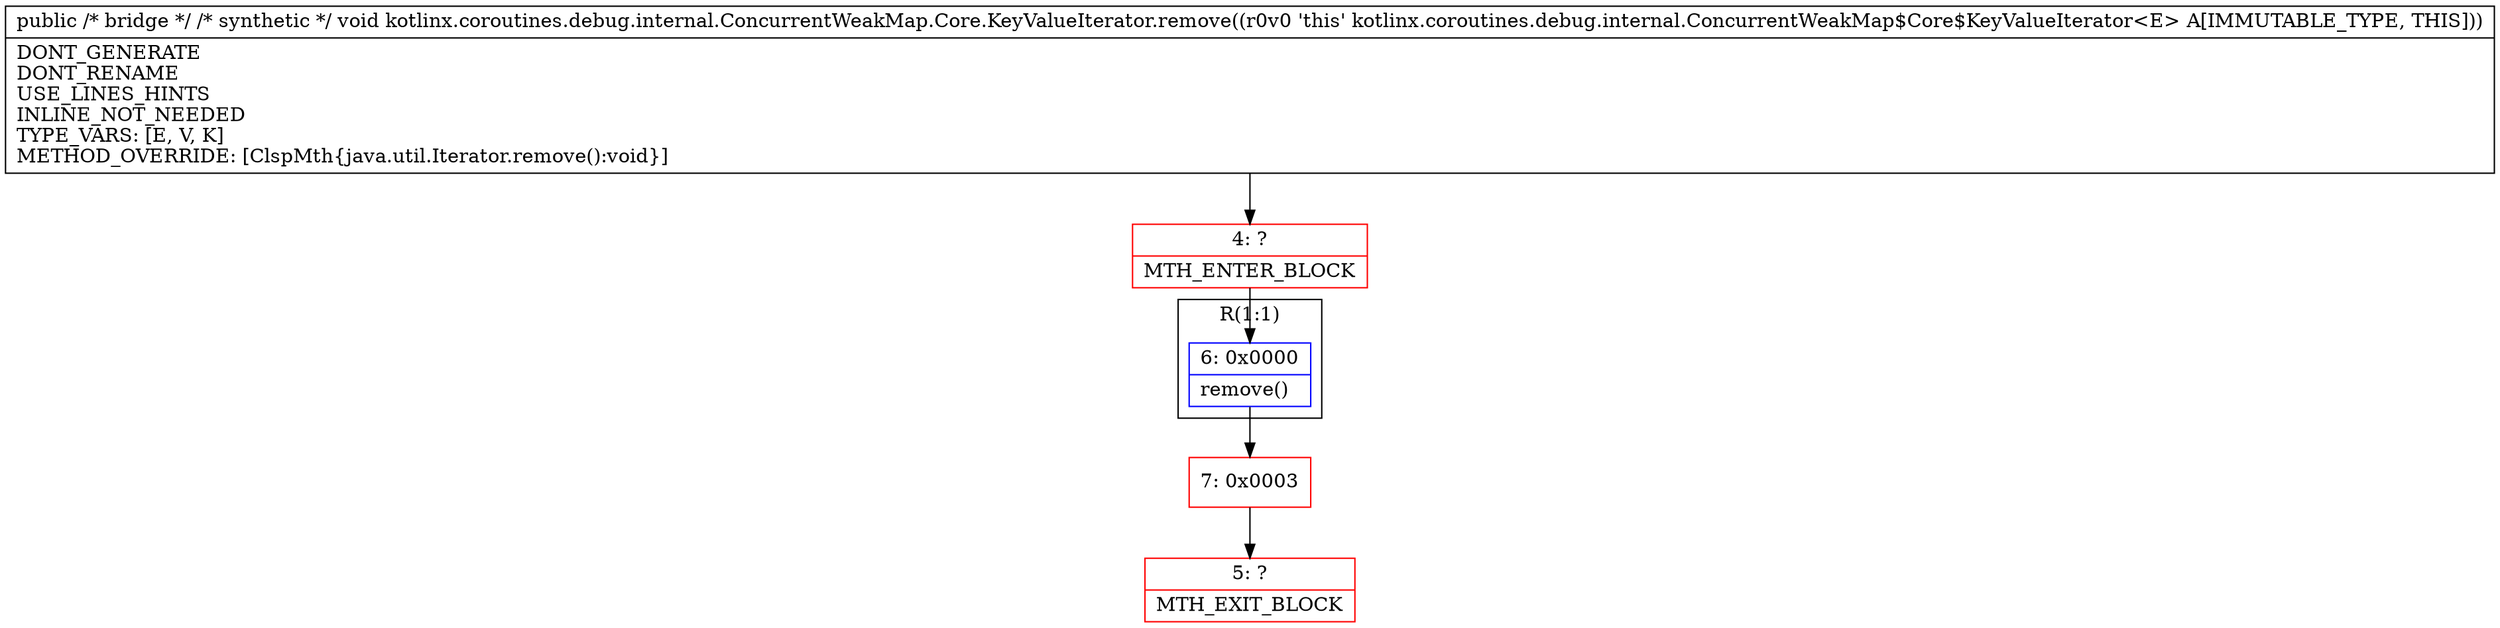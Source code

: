 digraph "CFG forkotlinx.coroutines.debug.internal.ConcurrentWeakMap.Core.KeyValueIterator.remove()V" {
subgraph cluster_Region_1310770928 {
label = "R(1:1)";
node [shape=record,color=blue];
Node_6 [shape=record,label="{6\:\ 0x0000|remove()\l}"];
}
Node_4 [shape=record,color=red,label="{4\:\ ?|MTH_ENTER_BLOCK\l}"];
Node_7 [shape=record,color=red,label="{7\:\ 0x0003}"];
Node_5 [shape=record,color=red,label="{5\:\ ?|MTH_EXIT_BLOCK\l}"];
MethodNode[shape=record,label="{public \/* bridge *\/ \/* synthetic *\/ void kotlinx.coroutines.debug.internal.ConcurrentWeakMap.Core.KeyValueIterator.remove((r0v0 'this' kotlinx.coroutines.debug.internal.ConcurrentWeakMap$Core$KeyValueIterator\<E\> A[IMMUTABLE_TYPE, THIS]))  | DONT_GENERATE\lDONT_RENAME\lUSE_LINES_HINTS\lINLINE_NOT_NEEDED\lTYPE_VARS: [E, V, K]\lMETHOD_OVERRIDE: [ClspMth\{java.util.Iterator.remove():void\}]\l}"];
MethodNode -> Node_4;Node_6 -> Node_7;
Node_4 -> Node_6;
Node_7 -> Node_5;
}

